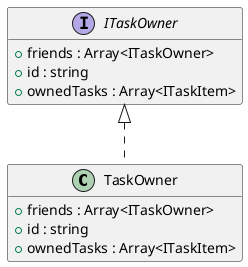 @startuml
hide empty methods
hide empty fields
class "TaskOwner" {
    +friends : Array<ITaskOwner>
    +id : string
    +ownedTasks : Array<ITaskItem>
}
interface "ITaskOwner" {
    +friends : Array<ITaskOwner>
    +id : string
    +ownedTasks : Array<ITaskItem>
}
"ITaskOwner" <|.. "TaskOwner"
@enduml